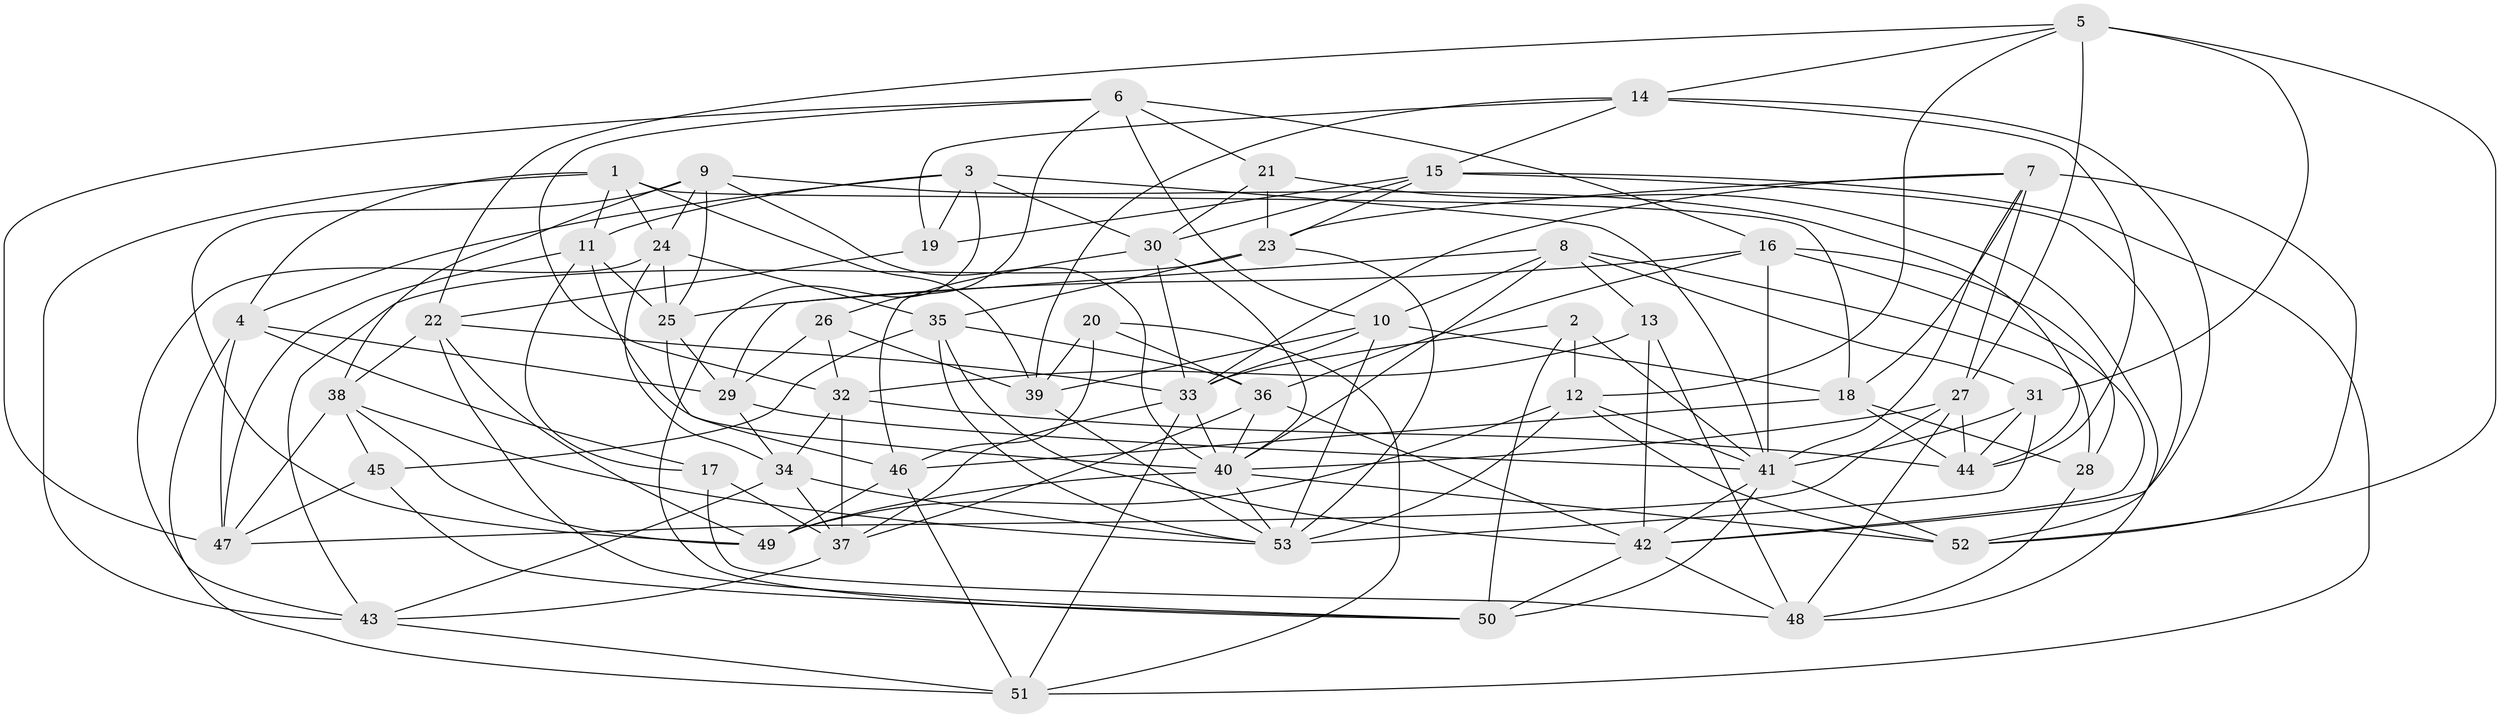 // original degree distribution, {4: 1.0}
// Generated by graph-tools (version 1.1) at 2025/50/03/09/25 03:50:49]
// undirected, 53 vertices, 157 edges
graph export_dot {
graph [start="1"]
  node [color=gray90,style=filled];
  1;
  2;
  3;
  4;
  5;
  6;
  7;
  8;
  9;
  10;
  11;
  12;
  13;
  14;
  15;
  16;
  17;
  18;
  19;
  20;
  21;
  22;
  23;
  24;
  25;
  26;
  27;
  28;
  29;
  30;
  31;
  32;
  33;
  34;
  35;
  36;
  37;
  38;
  39;
  40;
  41;
  42;
  43;
  44;
  45;
  46;
  47;
  48;
  49;
  50;
  51;
  52;
  53;
  1 -- 4 [weight=1.0];
  1 -- 11 [weight=1.0];
  1 -- 18 [weight=1.0];
  1 -- 24 [weight=1.0];
  1 -- 39 [weight=1.0];
  1 -- 43 [weight=1.0];
  2 -- 12 [weight=1.0];
  2 -- 33 [weight=1.0];
  2 -- 41 [weight=1.0];
  2 -- 50 [weight=1.0];
  3 -- 4 [weight=1.0];
  3 -- 11 [weight=1.0];
  3 -- 19 [weight=1.0];
  3 -- 30 [weight=1.0];
  3 -- 41 [weight=1.0];
  3 -- 50 [weight=1.0];
  4 -- 17 [weight=1.0];
  4 -- 29 [weight=1.0];
  4 -- 47 [weight=1.0];
  4 -- 51 [weight=1.0];
  5 -- 12 [weight=1.0];
  5 -- 14 [weight=1.0];
  5 -- 22 [weight=1.0];
  5 -- 27 [weight=1.0];
  5 -- 31 [weight=1.0];
  5 -- 52 [weight=1.0];
  6 -- 10 [weight=1.0];
  6 -- 16 [weight=1.0];
  6 -- 21 [weight=1.0];
  6 -- 26 [weight=1.0];
  6 -- 32 [weight=1.0];
  6 -- 47 [weight=1.0];
  7 -- 18 [weight=1.0];
  7 -- 23 [weight=1.0];
  7 -- 27 [weight=1.0];
  7 -- 33 [weight=1.0];
  7 -- 41 [weight=1.0];
  7 -- 52 [weight=1.0];
  8 -- 10 [weight=1.0];
  8 -- 13 [weight=1.0];
  8 -- 28 [weight=1.0];
  8 -- 29 [weight=1.0];
  8 -- 31 [weight=1.0];
  8 -- 40 [weight=1.0];
  9 -- 24 [weight=1.0];
  9 -- 25 [weight=1.0];
  9 -- 38 [weight=1.0];
  9 -- 40 [weight=1.0];
  9 -- 44 [weight=1.0];
  9 -- 49 [weight=1.0];
  10 -- 18 [weight=1.0];
  10 -- 33 [weight=1.0];
  10 -- 39 [weight=1.0];
  10 -- 53 [weight=1.0];
  11 -- 17 [weight=1.0];
  11 -- 25 [weight=1.0];
  11 -- 40 [weight=1.0];
  11 -- 47 [weight=1.0];
  12 -- 41 [weight=1.0];
  12 -- 49 [weight=1.0];
  12 -- 52 [weight=1.0];
  12 -- 53 [weight=1.0];
  13 -- 32 [weight=1.0];
  13 -- 42 [weight=1.0];
  13 -- 48 [weight=1.0];
  14 -- 15 [weight=1.0];
  14 -- 19 [weight=1.0];
  14 -- 39 [weight=1.0];
  14 -- 42 [weight=1.0];
  14 -- 44 [weight=1.0];
  15 -- 19 [weight=1.0];
  15 -- 23 [weight=1.0];
  15 -- 30 [weight=1.0];
  15 -- 51 [weight=1.0];
  15 -- 52 [weight=1.0];
  16 -- 25 [weight=1.0];
  16 -- 28 [weight=1.0];
  16 -- 36 [weight=1.0];
  16 -- 41 [weight=1.0];
  16 -- 42 [weight=1.0];
  17 -- 37 [weight=1.0];
  17 -- 48 [weight=1.0];
  18 -- 28 [weight=1.0];
  18 -- 44 [weight=1.0];
  18 -- 46 [weight=1.0];
  19 -- 22 [weight=1.0];
  20 -- 36 [weight=1.0];
  20 -- 39 [weight=1.0];
  20 -- 46 [weight=1.0];
  20 -- 51 [weight=1.0];
  21 -- 23 [weight=1.0];
  21 -- 30 [weight=1.0];
  21 -- 48 [weight=1.0];
  22 -- 33 [weight=1.0];
  22 -- 38 [weight=1.0];
  22 -- 49 [weight=1.0];
  22 -- 50 [weight=1.0];
  23 -- 35 [weight=1.0];
  23 -- 43 [weight=1.0];
  23 -- 53 [weight=1.0];
  24 -- 25 [weight=1.0];
  24 -- 34 [weight=1.0];
  24 -- 35 [weight=1.0];
  24 -- 43 [weight=1.0];
  25 -- 29 [weight=1.0];
  25 -- 46 [weight=1.0];
  26 -- 29 [weight=1.0];
  26 -- 32 [weight=1.0];
  26 -- 39 [weight=1.0];
  27 -- 40 [weight=1.0];
  27 -- 44 [weight=1.0];
  27 -- 47 [weight=1.0];
  27 -- 48 [weight=1.0];
  28 -- 48 [weight=1.0];
  29 -- 34 [weight=1.0];
  29 -- 41 [weight=1.0];
  30 -- 33 [weight=1.0];
  30 -- 40 [weight=1.0];
  30 -- 46 [weight=1.0];
  31 -- 41 [weight=1.0];
  31 -- 44 [weight=1.0];
  31 -- 53 [weight=2.0];
  32 -- 34 [weight=1.0];
  32 -- 37 [weight=1.0];
  32 -- 44 [weight=1.0];
  33 -- 37 [weight=1.0];
  33 -- 40 [weight=1.0];
  33 -- 51 [weight=1.0];
  34 -- 37 [weight=1.0];
  34 -- 43 [weight=1.0];
  34 -- 53 [weight=1.0];
  35 -- 36 [weight=1.0];
  35 -- 42 [weight=1.0];
  35 -- 45 [weight=1.0];
  35 -- 53 [weight=1.0];
  36 -- 37 [weight=1.0];
  36 -- 40 [weight=1.0];
  36 -- 42 [weight=1.0];
  37 -- 43 [weight=1.0];
  38 -- 45 [weight=1.0];
  38 -- 47 [weight=1.0];
  38 -- 49 [weight=1.0];
  38 -- 53 [weight=1.0];
  39 -- 53 [weight=1.0];
  40 -- 49 [weight=1.0];
  40 -- 52 [weight=1.0];
  40 -- 53 [weight=1.0];
  41 -- 42 [weight=1.0];
  41 -- 50 [weight=1.0];
  41 -- 52 [weight=1.0];
  42 -- 48 [weight=1.0];
  42 -- 50 [weight=1.0];
  43 -- 51 [weight=1.0];
  45 -- 47 [weight=1.0];
  45 -- 50 [weight=1.0];
  46 -- 49 [weight=1.0];
  46 -- 51 [weight=1.0];
}
